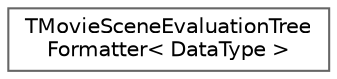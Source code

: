 digraph "Graphical Class Hierarchy"
{
 // INTERACTIVE_SVG=YES
 // LATEX_PDF_SIZE
  bgcolor="transparent";
  edge [fontname=Helvetica,fontsize=10,labelfontname=Helvetica,labelfontsize=10];
  node [fontname=Helvetica,fontsize=10,shape=box,height=0.2,width=0.4];
  rankdir="LR";
  Node0 [id="Node000000",label="TMovieSceneEvaluationTree\lFormatter\< DataType \>",height=0.2,width=0.4,color="grey40", fillcolor="white", style="filled",URL="$d6/d9e/structTMovieSceneEvaluationTreeFormatter.html",tooltip=" "];
}
